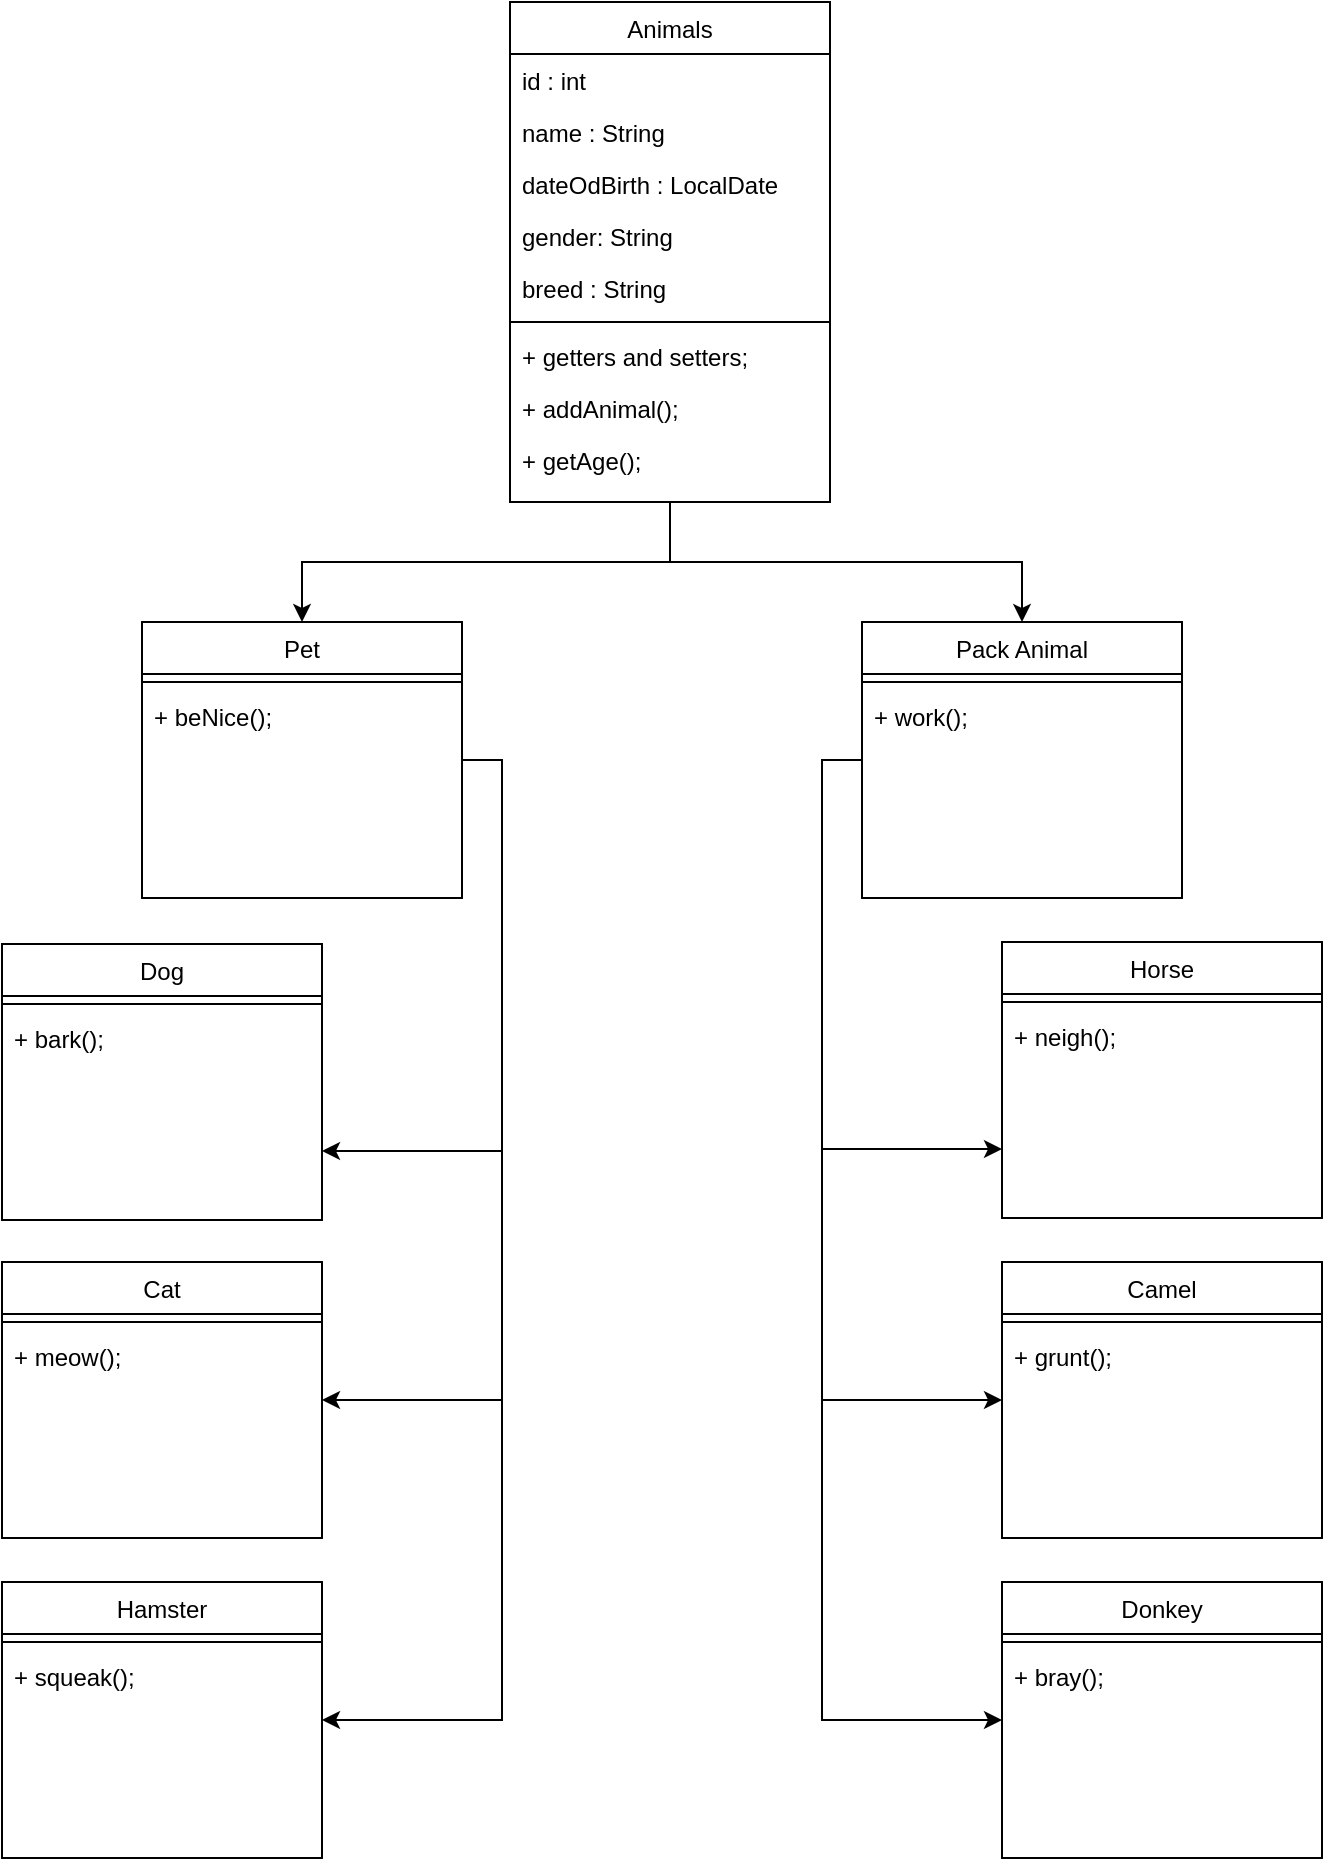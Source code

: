 <mxfile version="24.2.2" type="device">
  <diagram id="C5RBs43oDa-KdzZeNtuy" name="Page-1">
    <mxGraphModel dx="1242" dy="575" grid="1" gridSize="10" guides="1" tooltips="1" connect="1" arrows="1" fold="1" page="1" pageScale="1" pageWidth="827" pageHeight="1169" math="0" shadow="0">
      <root>
        <mxCell id="WIyWlLk6GJQsqaUBKTNV-0" />
        <mxCell id="WIyWlLk6GJQsqaUBKTNV-1" parent="WIyWlLk6GJQsqaUBKTNV-0" />
        <mxCell id="DUUgtD3ScwkH94V74mKl-8" style="edgeStyle=orthogonalEdgeStyle;rounded=0;orthogonalLoop=1;jettySize=auto;html=1;exitX=1;exitY=0.5;exitDx=0;exitDy=0;entryX=1;entryY=0.5;entryDx=0;entryDy=0;" edge="1" parent="WIyWlLk6GJQsqaUBKTNV-1" source="zkfFHV4jXpPFQw0GAbJ--6" target="TXbsmkMdyPvxUFZ4QMxy-29">
          <mxGeometry relative="1" as="geometry" />
        </mxCell>
        <mxCell id="DUUgtD3ScwkH94V74mKl-9" style="edgeStyle=orthogonalEdgeStyle;rounded=0;orthogonalLoop=1;jettySize=auto;html=1;exitX=1;exitY=0.5;exitDx=0;exitDy=0;entryX=1;entryY=0.5;entryDx=0;entryDy=0;" edge="1" parent="WIyWlLk6GJQsqaUBKTNV-1" source="zkfFHV4jXpPFQw0GAbJ--6" target="TXbsmkMdyPvxUFZ4QMxy-35">
          <mxGeometry relative="1" as="geometry" />
        </mxCell>
        <mxCell id="DUUgtD3ScwkH94V74mKl-10" style="edgeStyle=orthogonalEdgeStyle;rounded=0;orthogonalLoop=1;jettySize=auto;html=1;exitX=1;exitY=0.5;exitDx=0;exitDy=0;entryX=1;entryY=0.75;entryDx=0;entryDy=0;" edge="1" parent="WIyWlLk6GJQsqaUBKTNV-1" source="zkfFHV4jXpPFQw0GAbJ--6" target="TXbsmkMdyPvxUFZ4QMxy-41">
          <mxGeometry relative="1" as="geometry" />
        </mxCell>
        <mxCell id="zkfFHV4jXpPFQw0GAbJ--6" value="Pet" style="swimlane;fontStyle=0;align=center;verticalAlign=top;childLayout=stackLayout;horizontal=1;startSize=26;horizontalStack=0;resizeParent=1;resizeLast=0;collapsible=1;marginBottom=0;rounded=0;shadow=0;strokeWidth=1;" parent="WIyWlLk6GJQsqaUBKTNV-1" vertex="1">
          <mxGeometry x="150" y="320" width="160" height="138" as="geometry">
            <mxRectangle x="130" y="380" width="160" height="26" as="alternateBounds" />
          </mxGeometry>
        </mxCell>
        <mxCell id="zkfFHV4jXpPFQw0GAbJ--9" value="" style="line;html=1;strokeWidth=1;align=left;verticalAlign=middle;spacingTop=-1;spacingLeft=3;spacingRight=3;rotatable=0;labelPosition=right;points=[];portConstraint=eastwest;" parent="zkfFHV4jXpPFQw0GAbJ--6" vertex="1">
          <mxGeometry y="26" width="160" height="8" as="geometry" />
        </mxCell>
        <mxCell id="zkfFHV4jXpPFQw0GAbJ--11" value="+ beNice();" style="text;align=left;verticalAlign=top;spacingLeft=4;spacingRight=4;overflow=hidden;rotatable=0;points=[[0,0.5],[1,0.5]];portConstraint=eastwest;" parent="zkfFHV4jXpPFQw0GAbJ--6" vertex="1">
          <mxGeometry y="34" width="160" height="26" as="geometry" />
        </mxCell>
        <mxCell id="DUUgtD3ScwkH94V74mKl-11" style="edgeStyle=orthogonalEdgeStyle;rounded=0;orthogonalLoop=1;jettySize=auto;html=1;exitX=0;exitY=0.5;exitDx=0;exitDy=0;entryX=0;entryY=0.5;entryDx=0;entryDy=0;" edge="1" parent="WIyWlLk6GJQsqaUBKTNV-1" source="TXbsmkMdyPvxUFZ4QMxy-0" target="TXbsmkMdyPvxUFZ4QMxy-47">
          <mxGeometry relative="1" as="geometry" />
        </mxCell>
        <mxCell id="DUUgtD3ScwkH94V74mKl-12" style="edgeStyle=orthogonalEdgeStyle;rounded=0;orthogonalLoop=1;jettySize=auto;html=1;exitX=0;exitY=0.5;exitDx=0;exitDy=0;entryX=0;entryY=0.5;entryDx=0;entryDy=0;" edge="1" parent="WIyWlLk6GJQsqaUBKTNV-1" source="TXbsmkMdyPvxUFZ4QMxy-0" target="TXbsmkMdyPvxUFZ4QMxy-53">
          <mxGeometry relative="1" as="geometry" />
        </mxCell>
        <mxCell id="DUUgtD3ScwkH94V74mKl-13" style="edgeStyle=orthogonalEdgeStyle;rounded=0;orthogonalLoop=1;jettySize=auto;html=1;exitX=0;exitY=0.5;exitDx=0;exitDy=0;entryX=0;entryY=0.75;entryDx=0;entryDy=0;" edge="1" parent="WIyWlLk6GJQsqaUBKTNV-1" source="TXbsmkMdyPvxUFZ4QMxy-0" target="TXbsmkMdyPvxUFZ4QMxy-59">
          <mxGeometry relative="1" as="geometry" />
        </mxCell>
        <mxCell id="TXbsmkMdyPvxUFZ4QMxy-0" value="Pack Animal" style="swimlane;fontStyle=0;align=center;verticalAlign=top;childLayout=stackLayout;horizontal=1;startSize=26;horizontalStack=0;resizeParent=1;resizeLast=0;collapsible=1;marginBottom=0;rounded=0;shadow=0;strokeWidth=1;" parent="WIyWlLk6GJQsqaUBKTNV-1" vertex="1">
          <mxGeometry x="510" y="320" width="160" height="138" as="geometry">
            <mxRectangle x="130" y="380" width="160" height="26" as="alternateBounds" />
          </mxGeometry>
        </mxCell>
        <mxCell id="TXbsmkMdyPvxUFZ4QMxy-3" value="" style="line;html=1;strokeWidth=1;align=left;verticalAlign=middle;spacingTop=-1;spacingLeft=3;spacingRight=3;rotatable=0;labelPosition=right;points=[];portConstraint=eastwest;" parent="TXbsmkMdyPvxUFZ4QMxy-0" vertex="1">
          <mxGeometry y="26" width="160" height="8" as="geometry" />
        </mxCell>
        <mxCell id="TXbsmkMdyPvxUFZ4QMxy-5" value="+ work();" style="text;align=left;verticalAlign=top;spacingLeft=4;spacingRight=4;overflow=hidden;rotatable=0;points=[[0,0.5],[1,0.5]];portConstraint=eastwest;" parent="TXbsmkMdyPvxUFZ4QMxy-0" vertex="1">
          <mxGeometry y="34" width="160" height="26" as="geometry" />
        </mxCell>
        <mxCell id="DUUgtD3ScwkH94V74mKl-2" style="edgeStyle=orthogonalEdgeStyle;rounded=0;orthogonalLoop=1;jettySize=auto;html=1;exitX=0.5;exitY=1;exitDx=0;exitDy=0;entryX=0.5;entryY=0;entryDx=0;entryDy=0;" edge="1" parent="WIyWlLk6GJQsqaUBKTNV-1" source="TXbsmkMdyPvxUFZ4QMxy-15" target="zkfFHV4jXpPFQw0GAbJ--6">
          <mxGeometry relative="1" as="geometry" />
        </mxCell>
        <mxCell id="DUUgtD3ScwkH94V74mKl-3" style="edgeStyle=orthogonalEdgeStyle;rounded=0;orthogonalLoop=1;jettySize=auto;html=1;exitX=0.5;exitY=1;exitDx=0;exitDy=0;" edge="1" parent="WIyWlLk6GJQsqaUBKTNV-1" source="TXbsmkMdyPvxUFZ4QMxy-15" target="TXbsmkMdyPvxUFZ4QMxy-0">
          <mxGeometry relative="1" as="geometry" />
        </mxCell>
        <mxCell id="TXbsmkMdyPvxUFZ4QMxy-15" value="Animals" style="swimlane;fontStyle=0;align=center;verticalAlign=top;childLayout=stackLayout;horizontal=1;startSize=26;horizontalStack=0;resizeParent=1;resizeLast=0;collapsible=1;marginBottom=0;rounded=0;shadow=0;strokeWidth=1;" parent="WIyWlLk6GJQsqaUBKTNV-1" vertex="1">
          <mxGeometry x="334" y="10" width="160" height="250" as="geometry">
            <mxRectangle x="130" y="380" width="160" height="26" as="alternateBounds" />
          </mxGeometry>
        </mxCell>
        <mxCell id="TXbsmkMdyPvxUFZ4QMxy-16" value="id : int" style="text;align=left;verticalAlign=top;spacingLeft=4;spacingRight=4;overflow=hidden;rotatable=0;points=[[0,0.5],[1,0.5]];portConstraint=eastwest;" parent="TXbsmkMdyPvxUFZ4QMxy-15" vertex="1">
          <mxGeometry y="26" width="160" height="26" as="geometry" />
        </mxCell>
        <mxCell id="TXbsmkMdyPvxUFZ4QMxy-17" value="name : String" style="text;align=left;verticalAlign=top;spacingLeft=4;spacingRight=4;overflow=hidden;rotatable=0;points=[[0,0.5],[1,0.5]];portConstraint=eastwest;rounded=0;shadow=0;html=0;" parent="TXbsmkMdyPvxUFZ4QMxy-15" vertex="1">
          <mxGeometry y="52" width="160" height="26" as="geometry" />
        </mxCell>
        <mxCell id="TXbsmkMdyPvxUFZ4QMxy-20" value="dateOdBirth : LocalDate" style="text;align=left;verticalAlign=top;spacingLeft=4;spacingRight=4;overflow=hidden;rotatable=0;points=[[0,0.5],[1,0.5]];portConstraint=eastwest;" parent="TXbsmkMdyPvxUFZ4QMxy-15" vertex="1">
          <mxGeometry y="78" width="160" height="26" as="geometry" />
        </mxCell>
        <mxCell id="TXbsmkMdyPvxUFZ4QMxy-26" value="gender: String" style="text;align=left;verticalAlign=top;spacingLeft=4;spacingRight=4;overflow=hidden;rotatable=0;points=[[0,0.5],[1,0.5]];portConstraint=eastwest;" parent="TXbsmkMdyPvxUFZ4QMxy-15" vertex="1">
          <mxGeometry y="104" width="160" height="26" as="geometry" />
        </mxCell>
        <mxCell id="TXbsmkMdyPvxUFZ4QMxy-28" value="breed : String" style="text;align=left;verticalAlign=top;spacingLeft=4;spacingRight=4;overflow=hidden;rotatable=0;points=[[0,0.5],[1,0.5]];portConstraint=eastwest;" parent="TXbsmkMdyPvxUFZ4QMxy-15" vertex="1">
          <mxGeometry y="130" width="160" height="26" as="geometry" />
        </mxCell>
        <mxCell id="TXbsmkMdyPvxUFZ4QMxy-18" value="" style="line;html=1;strokeWidth=1;align=left;verticalAlign=middle;spacingTop=-1;spacingLeft=3;spacingRight=3;rotatable=0;labelPosition=right;points=[];portConstraint=eastwest;" parent="TXbsmkMdyPvxUFZ4QMxy-15" vertex="1">
          <mxGeometry y="156" width="160" height="8" as="geometry" />
        </mxCell>
        <mxCell id="TXbsmkMdyPvxUFZ4QMxy-24" value="+ getters and setters;" style="text;align=left;verticalAlign=top;spacingLeft=4;spacingRight=4;overflow=hidden;rotatable=0;points=[[0,0.5],[1,0.5]];portConstraint=eastwest;" parent="TXbsmkMdyPvxUFZ4QMxy-15" vertex="1">
          <mxGeometry y="164" width="160" height="26" as="geometry" />
        </mxCell>
        <mxCell id="TXbsmkMdyPvxUFZ4QMxy-25" value="+ addAnimal();" style="text;align=left;verticalAlign=top;spacingLeft=4;spacingRight=4;overflow=hidden;rotatable=0;points=[[0,0.5],[1,0.5]];portConstraint=eastwest;" parent="TXbsmkMdyPvxUFZ4QMxy-15" vertex="1">
          <mxGeometry y="190" width="160" height="26" as="geometry" />
        </mxCell>
        <mxCell id="TXbsmkMdyPvxUFZ4QMxy-27" value="+ getAge();" style="text;align=left;verticalAlign=top;spacingLeft=4;spacingRight=4;overflow=hidden;rotatable=0;points=[[0,0.5],[1,0.5]];portConstraint=eastwest;" parent="TXbsmkMdyPvxUFZ4QMxy-15" vertex="1">
          <mxGeometry y="216" width="160" height="26" as="geometry" />
        </mxCell>
        <mxCell id="TXbsmkMdyPvxUFZ4QMxy-29" value="Hamster" style="swimlane;fontStyle=0;align=center;verticalAlign=top;childLayout=stackLayout;horizontal=1;startSize=26;horizontalStack=0;resizeParent=1;resizeLast=0;collapsible=1;marginBottom=0;rounded=0;shadow=0;strokeWidth=1;" parent="WIyWlLk6GJQsqaUBKTNV-1" vertex="1">
          <mxGeometry x="80" y="800" width="160" height="138" as="geometry">
            <mxRectangle x="130" y="380" width="160" height="26" as="alternateBounds" />
          </mxGeometry>
        </mxCell>
        <mxCell id="TXbsmkMdyPvxUFZ4QMxy-32" value="" style="line;html=1;strokeWidth=1;align=left;verticalAlign=middle;spacingTop=-1;spacingLeft=3;spacingRight=3;rotatable=0;labelPosition=right;points=[];portConstraint=eastwest;" parent="TXbsmkMdyPvxUFZ4QMxy-29" vertex="1">
          <mxGeometry y="26" width="160" height="8" as="geometry" />
        </mxCell>
        <mxCell id="TXbsmkMdyPvxUFZ4QMxy-34" value="+ squeak();" style="text;align=left;verticalAlign=top;spacingLeft=4;spacingRight=4;overflow=hidden;rotatable=0;points=[[0,0.5],[1,0.5]];portConstraint=eastwest;" parent="TXbsmkMdyPvxUFZ4QMxy-29" vertex="1">
          <mxGeometry y="34" width="160" height="26" as="geometry" />
        </mxCell>
        <mxCell id="TXbsmkMdyPvxUFZ4QMxy-35" value="Cat" style="swimlane;fontStyle=0;align=center;verticalAlign=top;childLayout=stackLayout;horizontal=1;startSize=26;horizontalStack=0;resizeParent=1;resizeLast=0;collapsible=1;marginBottom=0;rounded=0;shadow=0;strokeWidth=1;" parent="WIyWlLk6GJQsqaUBKTNV-1" vertex="1">
          <mxGeometry x="80" y="640" width="160" height="138" as="geometry">
            <mxRectangle x="130" y="380" width="160" height="26" as="alternateBounds" />
          </mxGeometry>
        </mxCell>
        <mxCell id="TXbsmkMdyPvxUFZ4QMxy-38" value="" style="line;html=1;strokeWidth=1;align=left;verticalAlign=middle;spacingTop=-1;spacingLeft=3;spacingRight=3;rotatable=0;labelPosition=right;points=[];portConstraint=eastwest;" parent="TXbsmkMdyPvxUFZ4QMxy-35" vertex="1">
          <mxGeometry y="26" width="160" height="8" as="geometry" />
        </mxCell>
        <mxCell id="TXbsmkMdyPvxUFZ4QMxy-36" value="+ meow();" style="text;align=left;verticalAlign=top;spacingLeft=4;spacingRight=4;overflow=hidden;rotatable=0;points=[[0,0.5],[1,0.5]];portConstraint=eastwest;" parent="TXbsmkMdyPvxUFZ4QMxy-35" vertex="1">
          <mxGeometry y="34" width="160" height="26" as="geometry" />
        </mxCell>
        <mxCell id="TXbsmkMdyPvxUFZ4QMxy-41" value="Dog" style="swimlane;fontStyle=0;align=center;verticalAlign=top;childLayout=stackLayout;horizontal=1;startSize=26;horizontalStack=0;resizeParent=1;resizeLast=0;collapsible=1;marginBottom=0;rounded=0;shadow=0;strokeWidth=1;" parent="WIyWlLk6GJQsqaUBKTNV-1" vertex="1">
          <mxGeometry x="80" y="481" width="160" height="138" as="geometry">
            <mxRectangle x="130" y="380" width="160" height="26" as="alternateBounds" />
          </mxGeometry>
        </mxCell>
        <mxCell id="TXbsmkMdyPvxUFZ4QMxy-44" value="" style="line;html=1;strokeWidth=1;align=left;verticalAlign=middle;spacingTop=-1;spacingLeft=3;spacingRight=3;rotatable=0;labelPosition=right;points=[];portConstraint=eastwest;" parent="TXbsmkMdyPvxUFZ4QMxy-41" vertex="1">
          <mxGeometry y="26" width="160" height="8" as="geometry" />
        </mxCell>
        <mxCell id="TXbsmkMdyPvxUFZ4QMxy-46" value="+ bark();" style="text;align=left;verticalAlign=top;spacingLeft=4;spacingRight=4;overflow=hidden;rotatable=0;points=[[0,0.5],[1,0.5]];portConstraint=eastwest;" parent="TXbsmkMdyPvxUFZ4QMxy-41" vertex="1">
          <mxGeometry y="34" width="160" height="26" as="geometry" />
        </mxCell>
        <mxCell id="TXbsmkMdyPvxUFZ4QMxy-47" value="Donkey" style="swimlane;fontStyle=0;align=center;verticalAlign=top;childLayout=stackLayout;horizontal=1;startSize=26;horizontalStack=0;resizeParent=1;resizeLast=0;collapsible=1;marginBottom=0;rounded=0;shadow=0;strokeWidth=1;" parent="WIyWlLk6GJQsqaUBKTNV-1" vertex="1">
          <mxGeometry x="580" y="800" width="160" height="138" as="geometry">
            <mxRectangle x="130" y="380" width="160" height="26" as="alternateBounds" />
          </mxGeometry>
        </mxCell>
        <mxCell id="TXbsmkMdyPvxUFZ4QMxy-50" value="" style="line;html=1;strokeWidth=1;align=left;verticalAlign=middle;spacingTop=-1;spacingLeft=3;spacingRight=3;rotatable=0;labelPosition=right;points=[];portConstraint=eastwest;" parent="TXbsmkMdyPvxUFZ4QMxy-47" vertex="1">
          <mxGeometry y="26" width="160" height="8" as="geometry" />
        </mxCell>
        <mxCell id="TXbsmkMdyPvxUFZ4QMxy-52" value="+ bray();" style="text;align=left;verticalAlign=top;spacingLeft=4;spacingRight=4;overflow=hidden;rotatable=0;points=[[0,0.5],[1,0.5]];portConstraint=eastwest;" parent="TXbsmkMdyPvxUFZ4QMxy-47" vertex="1">
          <mxGeometry y="34" width="160" height="26" as="geometry" />
        </mxCell>
        <mxCell id="TXbsmkMdyPvxUFZ4QMxy-53" value="Camel" style="swimlane;fontStyle=0;align=center;verticalAlign=top;childLayout=stackLayout;horizontal=1;startSize=26;horizontalStack=0;resizeParent=1;resizeLast=0;collapsible=1;marginBottom=0;rounded=0;shadow=0;strokeWidth=1;" parent="WIyWlLk6GJQsqaUBKTNV-1" vertex="1">
          <mxGeometry x="580" y="640" width="160" height="138" as="geometry">
            <mxRectangle x="130" y="380" width="160" height="26" as="alternateBounds" />
          </mxGeometry>
        </mxCell>
        <mxCell id="TXbsmkMdyPvxUFZ4QMxy-56" value="" style="line;html=1;strokeWidth=1;align=left;verticalAlign=middle;spacingTop=-1;spacingLeft=3;spacingRight=3;rotatable=0;labelPosition=right;points=[];portConstraint=eastwest;" parent="TXbsmkMdyPvxUFZ4QMxy-53" vertex="1">
          <mxGeometry y="26" width="160" height="8" as="geometry" />
        </mxCell>
        <mxCell id="TXbsmkMdyPvxUFZ4QMxy-58" value="+ grunt();" style="text;align=left;verticalAlign=top;spacingLeft=4;spacingRight=4;overflow=hidden;rotatable=0;points=[[0,0.5],[1,0.5]];portConstraint=eastwest;" parent="TXbsmkMdyPvxUFZ4QMxy-53" vertex="1">
          <mxGeometry y="34" width="160" height="26" as="geometry" />
        </mxCell>
        <mxCell id="TXbsmkMdyPvxUFZ4QMxy-59" value="Horse" style="swimlane;fontStyle=0;align=center;verticalAlign=top;childLayout=stackLayout;horizontal=1;startSize=26;horizontalStack=0;resizeParent=1;resizeLast=0;collapsible=1;marginBottom=0;rounded=0;shadow=0;strokeWidth=1;" parent="WIyWlLk6GJQsqaUBKTNV-1" vertex="1">
          <mxGeometry x="580" y="480" width="160" height="138" as="geometry">
            <mxRectangle x="130" y="380" width="160" height="26" as="alternateBounds" />
          </mxGeometry>
        </mxCell>
        <mxCell id="TXbsmkMdyPvxUFZ4QMxy-62" value="" style="line;html=1;strokeWidth=1;align=left;verticalAlign=middle;spacingTop=-1;spacingLeft=3;spacingRight=3;rotatable=0;labelPosition=right;points=[];portConstraint=eastwest;" parent="TXbsmkMdyPvxUFZ4QMxy-59" vertex="1">
          <mxGeometry y="26" width="160" height="8" as="geometry" />
        </mxCell>
        <mxCell id="TXbsmkMdyPvxUFZ4QMxy-64" value="+ neigh();" style="text;align=left;verticalAlign=top;spacingLeft=4;spacingRight=4;overflow=hidden;rotatable=0;points=[[0,0.5],[1,0.5]];portConstraint=eastwest;" parent="TXbsmkMdyPvxUFZ4QMxy-59" vertex="1">
          <mxGeometry y="34" width="160" height="26" as="geometry" />
        </mxCell>
      </root>
    </mxGraphModel>
  </diagram>
</mxfile>
